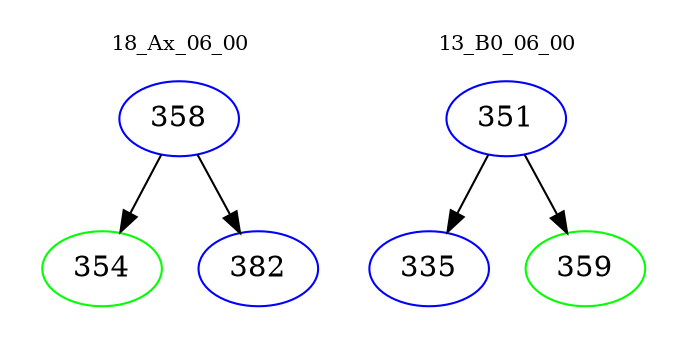 digraph{
subgraph cluster_0 {
color = white
label = "18_Ax_06_00";
fontsize=10;
T0_358 [label="358", color="blue"]
T0_358 -> T0_354 [color="black"]
T0_354 [label="354", color="green"]
T0_358 -> T0_382 [color="black"]
T0_382 [label="382", color="blue"]
}
subgraph cluster_1 {
color = white
label = "13_B0_06_00";
fontsize=10;
T1_351 [label="351", color="blue"]
T1_351 -> T1_335 [color="black"]
T1_335 [label="335", color="blue"]
T1_351 -> T1_359 [color="black"]
T1_359 [label="359", color="green"]
}
}

